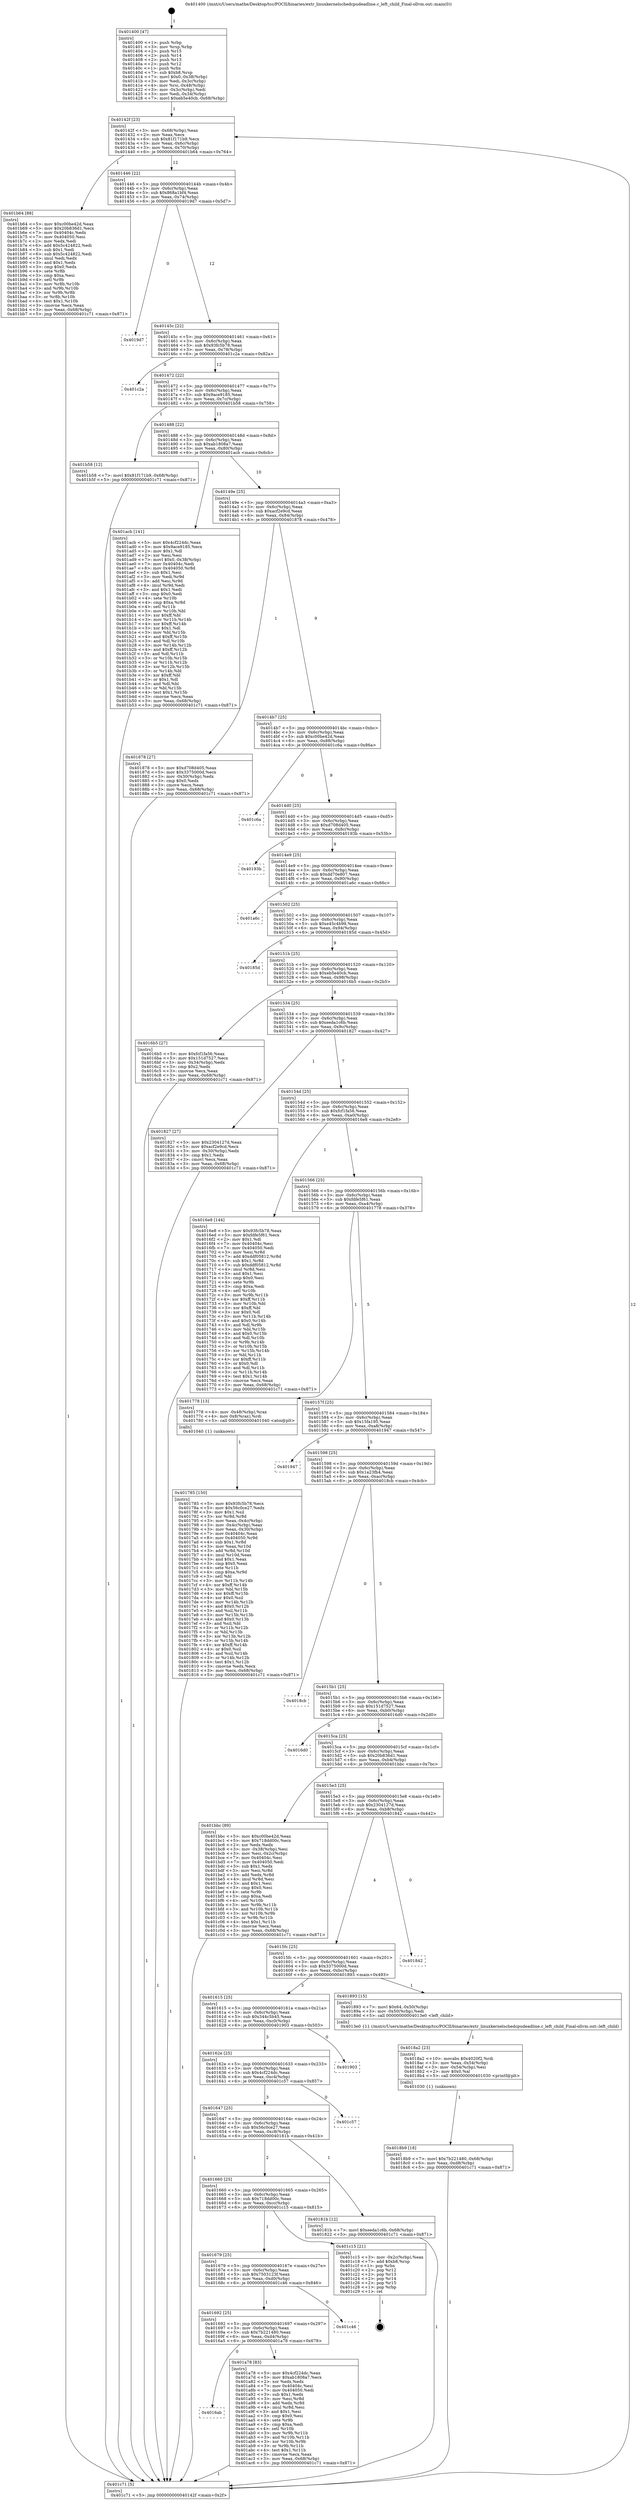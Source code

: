 digraph "0x401400" {
  label = "0x401400 (/mnt/c/Users/mathe/Desktop/tcc/POCII/binaries/extr_linuxkernelschedcpudeadline.c_left_child_Final-ollvm.out::main(0))"
  labelloc = "t"
  node[shape=record]

  Entry [label="",width=0.3,height=0.3,shape=circle,fillcolor=black,style=filled]
  "0x40142f" [label="{
     0x40142f [23]\l
     | [instrs]\l
     &nbsp;&nbsp;0x40142f \<+3\>: mov -0x68(%rbp),%eax\l
     &nbsp;&nbsp;0x401432 \<+2\>: mov %eax,%ecx\l
     &nbsp;&nbsp;0x401434 \<+6\>: sub $0x81f171b9,%ecx\l
     &nbsp;&nbsp;0x40143a \<+3\>: mov %eax,-0x6c(%rbp)\l
     &nbsp;&nbsp;0x40143d \<+3\>: mov %ecx,-0x70(%rbp)\l
     &nbsp;&nbsp;0x401440 \<+6\>: je 0000000000401b64 \<main+0x764\>\l
  }"]
  "0x401b64" [label="{
     0x401b64 [88]\l
     | [instrs]\l
     &nbsp;&nbsp;0x401b64 \<+5\>: mov $0xc00be42d,%eax\l
     &nbsp;&nbsp;0x401b69 \<+5\>: mov $0x20b836d1,%ecx\l
     &nbsp;&nbsp;0x401b6e \<+7\>: mov 0x40404c,%edx\l
     &nbsp;&nbsp;0x401b75 \<+7\>: mov 0x404050,%esi\l
     &nbsp;&nbsp;0x401b7c \<+2\>: mov %edx,%edi\l
     &nbsp;&nbsp;0x401b7e \<+6\>: add $0x5c424822,%edi\l
     &nbsp;&nbsp;0x401b84 \<+3\>: sub $0x1,%edi\l
     &nbsp;&nbsp;0x401b87 \<+6\>: sub $0x5c424822,%edi\l
     &nbsp;&nbsp;0x401b8d \<+3\>: imul %edi,%edx\l
     &nbsp;&nbsp;0x401b90 \<+3\>: and $0x1,%edx\l
     &nbsp;&nbsp;0x401b93 \<+3\>: cmp $0x0,%edx\l
     &nbsp;&nbsp;0x401b96 \<+4\>: sete %r8b\l
     &nbsp;&nbsp;0x401b9a \<+3\>: cmp $0xa,%esi\l
     &nbsp;&nbsp;0x401b9d \<+4\>: setl %r9b\l
     &nbsp;&nbsp;0x401ba1 \<+3\>: mov %r8b,%r10b\l
     &nbsp;&nbsp;0x401ba4 \<+3\>: and %r9b,%r10b\l
     &nbsp;&nbsp;0x401ba7 \<+3\>: xor %r9b,%r8b\l
     &nbsp;&nbsp;0x401baa \<+3\>: or %r8b,%r10b\l
     &nbsp;&nbsp;0x401bad \<+4\>: test $0x1,%r10b\l
     &nbsp;&nbsp;0x401bb1 \<+3\>: cmovne %ecx,%eax\l
     &nbsp;&nbsp;0x401bb4 \<+3\>: mov %eax,-0x68(%rbp)\l
     &nbsp;&nbsp;0x401bb7 \<+5\>: jmp 0000000000401c71 \<main+0x871\>\l
  }"]
  "0x401446" [label="{
     0x401446 [22]\l
     | [instrs]\l
     &nbsp;&nbsp;0x401446 \<+5\>: jmp 000000000040144b \<main+0x4b\>\l
     &nbsp;&nbsp;0x40144b \<+3\>: mov -0x6c(%rbp),%eax\l
     &nbsp;&nbsp;0x40144e \<+5\>: sub $0x868a1bf4,%eax\l
     &nbsp;&nbsp;0x401453 \<+3\>: mov %eax,-0x74(%rbp)\l
     &nbsp;&nbsp;0x401456 \<+6\>: je 00000000004019d7 \<main+0x5d7\>\l
  }"]
  Exit [label="",width=0.3,height=0.3,shape=circle,fillcolor=black,style=filled,peripheries=2]
  "0x4019d7" [label="{
     0x4019d7\l
  }", style=dashed]
  "0x40145c" [label="{
     0x40145c [22]\l
     | [instrs]\l
     &nbsp;&nbsp;0x40145c \<+5\>: jmp 0000000000401461 \<main+0x61\>\l
     &nbsp;&nbsp;0x401461 \<+3\>: mov -0x6c(%rbp),%eax\l
     &nbsp;&nbsp;0x401464 \<+5\>: sub $0x93fc5b78,%eax\l
     &nbsp;&nbsp;0x401469 \<+3\>: mov %eax,-0x78(%rbp)\l
     &nbsp;&nbsp;0x40146c \<+6\>: je 0000000000401c2a \<main+0x82a\>\l
  }"]
  "0x4016ab" [label="{
     0x4016ab\l
  }", style=dashed]
  "0x401c2a" [label="{
     0x401c2a\l
  }", style=dashed]
  "0x401472" [label="{
     0x401472 [22]\l
     | [instrs]\l
     &nbsp;&nbsp;0x401472 \<+5\>: jmp 0000000000401477 \<main+0x77\>\l
     &nbsp;&nbsp;0x401477 \<+3\>: mov -0x6c(%rbp),%eax\l
     &nbsp;&nbsp;0x40147a \<+5\>: sub $0x9ace9185,%eax\l
     &nbsp;&nbsp;0x40147f \<+3\>: mov %eax,-0x7c(%rbp)\l
     &nbsp;&nbsp;0x401482 \<+6\>: je 0000000000401b58 \<main+0x758\>\l
  }"]
  "0x401a78" [label="{
     0x401a78 [83]\l
     | [instrs]\l
     &nbsp;&nbsp;0x401a78 \<+5\>: mov $0x4cf224dc,%eax\l
     &nbsp;&nbsp;0x401a7d \<+5\>: mov $0xab1808a7,%ecx\l
     &nbsp;&nbsp;0x401a82 \<+2\>: xor %edx,%edx\l
     &nbsp;&nbsp;0x401a84 \<+7\>: mov 0x40404c,%esi\l
     &nbsp;&nbsp;0x401a8b \<+7\>: mov 0x404050,%edi\l
     &nbsp;&nbsp;0x401a92 \<+3\>: sub $0x1,%edx\l
     &nbsp;&nbsp;0x401a95 \<+3\>: mov %esi,%r8d\l
     &nbsp;&nbsp;0x401a98 \<+3\>: add %edx,%r8d\l
     &nbsp;&nbsp;0x401a9b \<+4\>: imul %r8d,%esi\l
     &nbsp;&nbsp;0x401a9f \<+3\>: and $0x1,%esi\l
     &nbsp;&nbsp;0x401aa2 \<+3\>: cmp $0x0,%esi\l
     &nbsp;&nbsp;0x401aa5 \<+4\>: sete %r9b\l
     &nbsp;&nbsp;0x401aa9 \<+3\>: cmp $0xa,%edi\l
     &nbsp;&nbsp;0x401aac \<+4\>: setl %r10b\l
     &nbsp;&nbsp;0x401ab0 \<+3\>: mov %r9b,%r11b\l
     &nbsp;&nbsp;0x401ab3 \<+3\>: and %r10b,%r11b\l
     &nbsp;&nbsp;0x401ab6 \<+3\>: xor %r10b,%r9b\l
     &nbsp;&nbsp;0x401ab9 \<+3\>: or %r9b,%r11b\l
     &nbsp;&nbsp;0x401abc \<+4\>: test $0x1,%r11b\l
     &nbsp;&nbsp;0x401ac0 \<+3\>: cmovne %ecx,%eax\l
     &nbsp;&nbsp;0x401ac3 \<+3\>: mov %eax,-0x68(%rbp)\l
     &nbsp;&nbsp;0x401ac6 \<+5\>: jmp 0000000000401c71 \<main+0x871\>\l
  }"]
  "0x401b58" [label="{
     0x401b58 [12]\l
     | [instrs]\l
     &nbsp;&nbsp;0x401b58 \<+7\>: movl $0x81f171b9,-0x68(%rbp)\l
     &nbsp;&nbsp;0x401b5f \<+5\>: jmp 0000000000401c71 \<main+0x871\>\l
  }"]
  "0x401488" [label="{
     0x401488 [22]\l
     | [instrs]\l
     &nbsp;&nbsp;0x401488 \<+5\>: jmp 000000000040148d \<main+0x8d\>\l
     &nbsp;&nbsp;0x40148d \<+3\>: mov -0x6c(%rbp),%eax\l
     &nbsp;&nbsp;0x401490 \<+5\>: sub $0xab1808a7,%eax\l
     &nbsp;&nbsp;0x401495 \<+3\>: mov %eax,-0x80(%rbp)\l
     &nbsp;&nbsp;0x401498 \<+6\>: je 0000000000401acb \<main+0x6cb\>\l
  }"]
  "0x401692" [label="{
     0x401692 [25]\l
     | [instrs]\l
     &nbsp;&nbsp;0x401692 \<+5\>: jmp 0000000000401697 \<main+0x297\>\l
     &nbsp;&nbsp;0x401697 \<+3\>: mov -0x6c(%rbp),%eax\l
     &nbsp;&nbsp;0x40169a \<+5\>: sub $0x7b221480,%eax\l
     &nbsp;&nbsp;0x40169f \<+6\>: mov %eax,-0xd4(%rbp)\l
     &nbsp;&nbsp;0x4016a5 \<+6\>: je 0000000000401a78 \<main+0x678\>\l
  }"]
  "0x401acb" [label="{
     0x401acb [141]\l
     | [instrs]\l
     &nbsp;&nbsp;0x401acb \<+5\>: mov $0x4cf224dc,%eax\l
     &nbsp;&nbsp;0x401ad0 \<+5\>: mov $0x9ace9185,%ecx\l
     &nbsp;&nbsp;0x401ad5 \<+2\>: mov $0x1,%dl\l
     &nbsp;&nbsp;0x401ad7 \<+2\>: xor %esi,%esi\l
     &nbsp;&nbsp;0x401ad9 \<+7\>: movl $0x0,-0x38(%rbp)\l
     &nbsp;&nbsp;0x401ae0 \<+7\>: mov 0x40404c,%edi\l
     &nbsp;&nbsp;0x401ae7 \<+8\>: mov 0x404050,%r8d\l
     &nbsp;&nbsp;0x401aef \<+3\>: sub $0x1,%esi\l
     &nbsp;&nbsp;0x401af2 \<+3\>: mov %edi,%r9d\l
     &nbsp;&nbsp;0x401af5 \<+3\>: add %esi,%r9d\l
     &nbsp;&nbsp;0x401af8 \<+4\>: imul %r9d,%edi\l
     &nbsp;&nbsp;0x401afc \<+3\>: and $0x1,%edi\l
     &nbsp;&nbsp;0x401aff \<+3\>: cmp $0x0,%edi\l
     &nbsp;&nbsp;0x401b02 \<+4\>: sete %r10b\l
     &nbsp;&nbsp;0x401b06 \<+4\>: cmp $0xa,%r8d\l
     &nbsp;&nbsp;0x401b0a \<+4\>: setl %r11b\l
     &nbsp;&nbsp;0x401b0e \<+3\>: mov %r10b,%bl\l
     &nbsp;&nbsp;0x401b11 \<+3\>: xor $0xff,%bl\l
     &nbsp;&nbsp;0x401b14 \<+3\>: mov %r11b,%r14b\l
     &nbsp;&nbsp;0x401b17 \<+4\>: xor $0xff,%r14b\l
     &nbsp;&nbsp;0x401b1b \<+3\>: xor $0x1,%dl\l
     &nbsp;&nbsp;0x401b1e \<+3\>: mov %bl,%r15b\l
     &nbsp;&nbsp;0x401b21 \<+4\>: and $0xff,%r15b\l
     &nbsp;&nbsp;0x401b25 \<+3\>: and %dl,%r10b\l
     &nbsp;&nbsp;0x401b28 \<+3\>: mov %r14b,%r12b\l
     &nbsp;&nbsp;0x401b2b \<+4\>: and $0xff,%r12b\l
     &nbsp;&nbsp;0x401b2f \<+3\>: and %dl,%r11b\l
     &nbsp;&nbsp;0x401b32 \<+3\>: or %r10b,%r15b\l
     &nbsp;&nbsp;0x401b35 \<+3\>: or %r11b,%r12b\l
     &nbsp;&nbsp;0x401b38 \<+3\>: xor %r12b,%r15b\l
     &nbsp;&nbsp;0x401b3b \<+3\>: or %r14b,%bl\l
     &nbsp;&nbsp;0x401b3e \<+3\>: xor $0xff,%bl\l
     &nbsp;&nbsp;0x401b41 \<+3\>: or $0x1,%dl\l
     &nbsp;&nbsp;0x401b44 \<+2\>: and %dl,%bl\l
     &nbsp;&nbsp;0x401b46 \<+3\>: or %bl,%r15b\l
     &nbsp;&nbsp;0x401b49 \<+4\>: test $0x1,%r15b\l
     &nbsp;&nbsp;0x401b4d \<+3\>: cmovne %ecx,%eax\l
     &nbsp;&nbsp;0x401b50 \<+3\>: mov %eax,-0x68(%rbp)\l
     &nbsp;&nbsp;0x401b53 \<+5\>: jmp 0000000000401c71 \<main+0x871\>\l
  }"]
  "0x40149e" [label="{
     0x40149e [25]\l
     | [instrs]\l
     &nbsp;&nbsp;0x40149e \<+5\>: jmp 00000000004014a3 \<main+0xa3\>\l
     &nbsp;&nbsp;0x4014a3 \<+3\>: mov -0x6c(%rbp),%eax\l
     &nbsp;&nbsp;0x4014a6 \<+5\>: sub $0xacf2e9cd,%eax\l
     &nbsp;&nbsp;0x4014ab \<+6\>: mov %eax,-0x84(%rbp)\l
     &nbsp;&nbsp;0x4014b1 \<+6\>: je 0000000000401878 \<main+0x478\>\l
  }"]
  "0x401c46" [label="{
     0x401c46\l
  }", style=dashed]
  "0x401878" [label="{
     0x401878 [27]\l
     | [instrs]\l
     &nbsp;&nbsp;0x401878 \<+5\>: mov $0xd708d405,%eax\l
     &nbsp;&nbsp;0x40187d \<+5\>: mov $0x3375000d,%ecx\l
     &nbsp;&nbsp;0x401882 \<+3\>: mov -0x30(%rbp),%edx\l
     &nbsp;&nbsp;0x401885 \<+3\>: cmp $0x0,%edx\l
     &nbsp;&nbsp;0x401888 \<+3\>: cmove %ecx,%eax\l
     &nbsp;&nbsp;0x40188b \<+3\>: mov %eax,-0x68(%rbp)\l
     &nbsp;&nbsp;0x40188e \<+5\>: jmp 0000000000401c71 \<main+0x871\>\l
  }"]
  "0x4014b7" [label="{
     0x4014b7 [25]\l
     | [instrs]\l
     &nbsp;&nbsp;0x4014b7 \<+5\>: jmp 00000000004014bc \<main+0xbc\>\l
     &nbsp;&nbsp;0x4014bc \<+3\>: mov -0x6c(%rbp),%eax\l
     &nbsp;&nbsp;0x4014bf \<+5\>: sub $0xc00be42d,%eax\l
     &nbsp;&nbsp;0x4014c4 \<+6\>: mov %eax,-0x88(%rbp)\l
     &nbsp;&nbsp;0x4014ca \<+6\>: je 0000000000401c6a \<main+0x86a\>\l
  }"]
  "0x401679" [label="{
     0x401679 [25]\l
     | [instrs]\l
     &nbsp;&nbsp;0x401679 \<+5\>: jmp 000000000040167e \<main+0x27e\>\l
     &nbsp;&nbsp;0x40167e \<+3\>: mov -0x6c(%rbp),%eax\l
     &nbsp;&nbsp;0x401681 \<+5\>: sub $0x7503123f,%eax\l
     &nbsp;&nbsp;0x401686 \<+6\>: mov %eax,-0xd0(%rbp)\l
     &nbsp;&nbsp;0x40168c \<+6\>: je 0000000000401c46 \<main+0x846\>\l
  }"]
  "0x401c6a" [label="{
     0x401c6a\l
  }", style=dashed]
  "0x4014d0" [label="{
     0x4014d0 [25]\l
     | [instrs]\l
     &nbsp;&nbsp;0x4014d0 \<+5\>: jmp 00000000004014d5 \<main+0xd5\>\l
     &nbsp;&nbsp;0x4014d5 \<+3\>: mov -0x6c(%rbp),%eax\l
     &nbsp;&nbsp;0x4014d8 \<+5\>: sub $0xd708d405,%eax\l
     &nbsp;&nbsp;0x4014dd \<+6\>: mov %eax,-0x8c(%rbp)\l
     &nbsp;&nbsp;0x4014e3 \<+6\>: je 000000000040193b \<main+0x53b\>\l
  }"]
  "0x401c15" [label="{
     0x401c15 [21]\l
     | [instrs]\l
     &nbsp;&nbsp;0x401c15 \<+3\>: mov -0x2c(%rbp),%eax\l
     &nbsp;&nbsp;0x401c18 \<+7\>: add $0xb8,%rsp\l
     &nbsp;&nbsp;0x401c1f \<+1\>: pop %rbx\l
     &nbsp;&nbsp;0x401c20 \<+2\>: pop %r12\l
     &nbsp;&nbsp;0x401c22 \<+2\>: pop %r13\l
     &nbsp;&nbsp;0x401c24 \<+2\>: pop %r14\l
     &nbsp;&nbsp;0x401c26 \<+2\>: pop %r15\l
     &nbsp;&nbsp;0x401c28 \<+1\>: pop %rbp\l
     &nbsp;&nbsp;0x401c29 \<+1\>: ret\l
  }"]
  "0x40193b" [label="{
     0x40193b\l
  }", style=dashed]
  "0x4014e9" [label="{
     0x4014e9 [25]\l
     | [instrs]\l
     &nbsp;&nbsp;0x4014e9 \<+5\>: jmp 00000000004014ee \<main+0xee\>\l
     &nbsp;&nbsp;0x4014ee \<+3\>: mov -0x6c(%rbp),%eax\l
     &nbsp;&nbsp;0x4014f1 \<+5\>: sub $0xdd70e807,%eax\l
     &nbsp;&nbsp;0x4014f6 \<+6\>: mov %eax,-0x90(%rbp)\l
     &nbsp;&nbsp;0x4014fc \<+6\>: je 0000000000401a6c \<main+0x66c\>\l
  }"]
  "0x4018b9" [label="{
     0x4018b9 [18]\l
     | [instrs]\l
     &nbsp;&nbsp;0x4018b9 \<+7\>: movl $0x7b221480,-0x68(%rbp)\l
     &nbsp;&nbsp;0x4018c0 \<+6\>: mov %eax,-0xd8(%rbp)\l
     &nbsp;&nbsp;0x4018c6 \<+5\>: jmp 0000000000401c71 \<main+0x871\>\l
  }"]
  "0x401a6c" [label="{
     0x401a6c\l
  }", style=dashed]
  "0x401502" [label="{
     0x401502 [25]\l
     | [instrs]\l
     &nbsp;&nbsp;0x401502 \<+5\>: jmp 0000000000401507 \<main+0x107\>\l
     &nbsp;&nbsp;0x401507 \<+3\>: mov -0x6c(%rbp),%eax\l
     &nbsp;&nbsp;0x40150a \<+5\>: sub $0xe45c4b99,%eax\l
     &nbsp;&nbsp;0x40150f \<+6\>: mov %eax,-0x94(%rbp)\l
     &nbsp;&nbsp;0x401515 \<+6\>: je 000000000040185d \<main+0x45d\>\l
  }"]
  "0x4018a2" [label="{
     0x4018a2 [23]\l
     | [instrs]\l
     &nbsp;&nbsp;0x4018a2 \<+10\>: movabs $0x4020f2,%rdi\l
     &nbsp;&nbsp;0x4018ac \<+3\>: mov %eax,-0x54(%rbp)\l
     &nbsp;&nbsp;0x4018af \<+3\>: mov -0x54(%rbp),%esi\l
     &nbsp;&nbsp;0x4018b2 \<+2\>: mov $0x0,%al\l
     &nbsp;&nbsp;0x4018b4 \<+5\>: call 0000000000401030 \<printf@plt\>\l
     | [calls]\l
     &nbsp;&nbsp;0x401030 \{1\} (unknown)\l
  }"]
  "0x40185d" [label="{
     0x40185d\l
  }", style=dashed]
  "0x40151b" [label="{
     0x40151b [25]\l
     | [instrs]\l
     &nbsp;&nbsp;0x40151b \<+5\>: jmp 0000000000401520 \<main+0x120\>\l
     &nbsp;&nbsp;0x401520 \<+3\>: mov -0x6c(%rbp),%eax\l
     &nbsp;&nbsp;0x401523 \<+5\>: sub $0xeb5e40cb,%eax\l
     &nbsp;&nbsp;0x401528 \<+6\>: mov %eax,-0x98(%rbp)\l
     &nbsp;&nbsp;0x40152e \<+6\>: je 00000000004016b5 \<main+0x2b5\>\l
  }"]
  "0x401660" [label="{
     0x401660 [25]\l
     | [instrs]\l
     &nbsp;&nbsp;0x401660 \<+5\>: jmp 0000000000401665 \<main+0x265\>\l
     &nbsp;&nbsp;0x401665 \<+3\>: mov -0x6c(%rbp),%eax\l
     &nbsp;&nbsp;0x401668 \<+5\>: sub $0x718dd00c,%eax\l
     &nbsp;&nbsp;0x40166d \<+6\>: mov %eax,-0xcc(%rbp)\l
     &nbsp;&nbsp;0x401673 \<+6\>: je 0000000000401c15 \<main+0x815\>\l
  }"]
  "0x4016b5" [label="{
     0x4016b5 [27]\l
     | [instrs]\l
     &nbsp;&nbsp;0x4016b5 \<+5\>: mov $0xfcf1fa56,%eax\l
     &nbsp;&nbsp;0x4016ba \<+5\>: mov $0x151d7527,%ecx\l
     &nbsp;&nbsp;0x4016bf \<+3\>: mov -0x34(%rbp),%edx\l
     &nbsp;&nbsp;0x4016c2 \<+3\>: cmp $0x2,%edx\l
     &nbsp;&nbsp;0x4016c5 \<+3\>: cmovne %ecx,%eax\l
     &nbsp;&nbsp;0x4016c8 \<+3\>: mov %eax,-0x68(%rbp)\l
     &nbsp;&nbsp;0x4016cb \<+5\>: jmp 0000000000401c71 \<main+0x871\>\l
  }"]
  "0x401534" [label="{
     0x401534 [25]\l
     | [instrs]\l
     &nbsp;&nbsp;0x401534 \<+5\>: jmp 0000000000401539 \<main+0x139\>\l
     &nbsp;&nbsp;0x401539 \<+3\>: mov -0x6c(%rbp),%eax\l
     &nbsp;&nbsp;0x40153c \<+5\>: sub $0xeeda1c6b,%eax\l
     &nbsp;&nbsp;0x401541 \<+6\>: mov %eax,-0x9c(%rbp)\l
     &nbsp;&nbsp;0x401547 \<+6\>: je 0000000000401827 \<main+0x427\>\l
  }"]
  "0x401c71" [label="{
     0x401c71 [5]\l
     | [instrs]\l
     &nbsp;&nbsp;0x401c71 \<+5\>: jmp 000000000040142f \<main+0x2f\>\l
  }"]
  "0x401400" [label="{
     0x401400 [47]\l
     | [instrs]\l
     &nbsp;&nbsp;0x401400 \<+1\>: push %rbp\l
     &nbsp;&nbsp;0x401401 \<+3\>: mov %rsp,%rbp\l
     &nbsp;&nbsp;0x401404 \<+2\>: push %r15\l
     &nbsp;&nbsp;0x401406 \<+2\>: push %r14\l
     &nbsp;&nbsp;0x401408 \<+2\>: push %r13\l
     &nbsp;&nbsp;0x40140a \<+2\>: push %r12\l
     &nbsp;&nbsp;0x40140c \<+1\>: push %rbx\l
     &nbsp;&nbsp;0x40140d \<+7\>: sub $0xb8,%rsp\l
     &nbsp;&nbsp;0x401414 \<+7\>: movl $0x0,-0x38(%rbp)\l
     &nbsp;&nbsp;0x40141b \<+3\>: mov %edi,-0x3c(%rbp)\l
     &nbsp;&nbsp;0x40141e \<+4\>: mov %rsi,-0x48(%rbp)\l
     &nbsp;&nbsp;0x401422 \<+3\>: mov -0x3c(%rbp),%edi\l
     &nbsp;&nbsp;0x401425 \<+3\>: mov %edi,-0x34(%rbp)\l
     &nbsp;&nbsp;0x401428 \<+7\>: movl $0xeb5e40cb,-0x68(%rbp)\l
  }"]
  "0x40181b" [label="{
     0x40181b [12]\l
     | [instrs]\l
     &nbsp;&nbsp;0x40181b \<+7\>: movl $0xeeda1c6b,-0x68(%rbp)\l
     &nbsp;&nbsp;0x401822 \<+5\>: jmp 0000000000401c71 \<main+0x871\>\l
  }"]
  "0x401827" [label="{
     0x401827 [27]\l
     | [instrs]\l
     &nbsp;&nbsp;0x401827 \<+5\>: mov $0x2304127d,%eax\l
     &nbsp;&nbsp;0x40182c \<+5\>: mov $0xacf2e9cd,%ecx\l
     &nbsp;&nbsp;0x401831 \<+3\>: mov -0x30(%rbp),%edx\l
     &nbsp;&nbsp;0x401834 \<+3\>: cmp $0x1,%edx\l
     &nbsp;&nbsp;0x401837 \<+3\>: cmovl %ecx,%eax\l
     &nbsp;&nbsp;0x40183a \<+3\>: mov %eax,-0x68(%rbp)\l
     &nbsp;&nbsp;0x40183d \<+5\>: jmp 0000000000401c71 \<main+0x871\>\l
  }"]
  "0x40154d" [label="{
     0x40154d [25]\l
     | [instrs]\l
     &nbsp;&nbsp;0x40154d \<+5\>: jmp 0000000000401552 \<main+0x152\>\l
     &nbsp;&nbsp;0x401552 \<+3\>: mov -0x6c(%rbp),%eax\l
     &nbsp;&nbsp;0x401555 \<+5\>: sub $0xfcf1fa56,%eax\l
     &nbsp;&nbsp;0x40155a \<+6\>: mov %eax,-0xa0(%rbp)\l
     &nbsp;&nbsp;0x401560 \<+6\>: je 00000000004016e8 \<main+0x2e8\>\l
  }"]
  "0x401647" [label="{
     0x401647 [25]\l
     | [instrs]\l
     &nbsp;&nbsp;0x401647 \<+5\>: jmp 000000000040164c \<main+0x24c\>\l
     &nbsp;&nbsp;0x40164c \<+3\>: mov -0x6c(%rbp),%eax\l
     &nbsp;&nbsp;0x40164f \<+5\>: sub $0x56c0ce27,%eax\l
     &nbsp;&nbsp;0x401654 \<+6\>: mov %eax,-0xc8(%rbp)\l
     &nbsp;&nbsp;0x40165a \<+6\>: je 000000000040181b \<main+0x41b\>\l
  }"]
  "0x4016e8" [label="{
     0x4016e8 [144]\l
     | [instrs]\l
     &nbsp;&nbsp;0x4016e8 \<+5\>: mov $0x93fc5b78,%eax\l
     &nbsp;&nbsp;0x4016ed \<+5\>: mov $0xfdfe5f61,%ecx\l
     &nbsp;&nbsp;0x4016f2 \<+2\>: mov $0x1,%dl\l
     &nbsp;&nbsp;0x4016f4 \<+7\>: mov 0x40404c,%esi\l
     &nbsp;&nbsp;0x4016fb \<+7\>: mov 0x404050,%edi\l
     &nbsp;&nbsp;0x401702 \<+3\>: mov %esi,%r8d\l
     &nbsp;&nbsp;0x401705 \<+7\>: add $0xddf05812,%r8d\l
     &nbsp;&nbsp;0x40170c \<+4\>: sub $0x1,%r8d\l
     &nbsp;&nbsp;0x401710 \<+7\>: sub $0xddf05812,%r8d\l
     &nbsp;&nbsp;0x401717 \<+4\>: imul %r8d,%esi\l
     &nbsp;&nbsp;0x40171b \<+3\>: and $0x1,%esi\l
     &nbsp;&nbsp;0x40171e \<+3\>: cmp $0x0,%esi\l
     &nbsp;&nbsp;0x401721 \<+4\>: sete %r9b\l
     &nbsp;&nbsp;0x401725 \<+3\>: cmp $0xa,%edi\l
     &nbsp;&nbsp;0x401728 \<+4\>: setl %r10b\l
     &nbsp;&nbsp;0x40172c \<+3\>: mov %r9b,%r11b\l
     &nbsp;&nbsp;0x40172f \<+4\>: xor $0xff,%r11b\l
     &nbsp;&nbsp;0x401733 \<+3\>: mov %r10b,%bl\l
     &nbsp;&nbsp;0x401736 \<+3\>: xor $0xff,%bl\l
     &nbsp;&nbsp;0x401739 \<+3\>: xor $0x0,%dl\l
     &nbsp;&nbsp;0x40173c \<+3\>: mov %r11b,%r14b\l
     &nbsp;&nbsp;0x40173f \<+4\>: and $0x0,%r14b\l
     &nbsp;&nbsp;0x401743 \<+3\>: and %dl,%r9b\l
     &nbsp;&nbsp;0x401746 \<+3\>: mov %bl,%r15b\l
     &nbsp;&nbsp;0x401749 \<+4\>: and $0x0,%r15b\l
     &nbsp;&nbsp;0x40174d \<+3\>: and %dl,%r10b\l
     &nbsp;&nbsp;0x401750 \<+3\>: or %r9b,%r14b\l
     &nbsp;&nbsp;0x401753 \<+3\>: or %r10b,%r15b\l
     &nbsp;&nbsp;0x401756 \<+3\>: xor %r15b,%r14b\l
     &nbsp;&nbsp;0x401759 \<+3\>: or %bl,%r11b\l
     &nbsp;&nbsp;0x40175c \<+4\>: xor $0xff,%r11b\l
     &nbsp;&nbsp;0x401760 \<+3\>: or $0x0,%dl\l
     &nbsp;&nbsp;0x401763 \<+3\>: and %dl,%r11b\l
     &nbsp;&nbsp;0x401766 \<+3\>: or %r11b,%r14b\l
     &nbsp;&nbsp;0x401769 \<+4\>: test $0x1,%r14b\l
     &nbsp;&nbsp;0x40176d \<+3\>: cmovne %ecx,%eax\l
     &nbsp;&nbsp;0x401770 \<+3\>: mov %eax,-0x68(%rbp)\l
     &nbsp;&nbsp;0x401773 \<+5\>: jmp 0000000000401c71 \<main+0x871\>\l
  }"]
  "0x401566" [label="{
     0x401566 [25]\l
     | [instrs]\l
     &nbsp;&nbsp;0x401566 \<+5\>: jmp 000000000040156b \<main+0x16b\>\l
     &nbsp;&nbsp;0x40156b \<+3\>: mov -0x6c(%rbp),%eax\l
     &nbsp;&nbsp;0x40156e \<+5\>: sub $0xfdfe5f61,%eax\l
     &nbsp;&nbsp;0x401573 \<+6\>: mov %eax,-0xa4(%rbp)\l
     &nbsp;&nbsp;0x401579 \<+6\>: je 0000000000401778 \<main+0x378\>\l
  }"]
  "0x401c57" [label="{
     0x401c57\l
  }", style=dashed]
  "0x401778" [label="{
     0x401778 [13]\l
     | [instrs]\l
     &nbsp;&nbsp;0x401778 \<+4\>: mov -0x48(%rbp),%rax\l
     &nbsp;&nbsp;0x40177c \<+4\>: mov 0x8(%rax),%rdi\l
     &nbsp;&nbsp;0x401780 \<+5\>: call 0000000000401040 \<atoi@plt\>\l
     | [calls]\l
     &nbsp;&nbsp;0x401040 \{1\} (unknown)\l
  }"]
  "0x40157f" [label="{
     0x40157f [25]\l
     | [instrs]\l
     &nbsp;&nbsp;0x40157f \<+5\>: jmp 0000000000401584 \<main+0x184\>\l
     &nbsp;&nbsp;0x401584 \<+3\>: mov -0x6c(%rbp),%eax\l
     &nbsp;&nbsp;0x401587 \<+5\>: sub $0x15fa195,%eax\l
     &nbsp;&nbsp;0x40158c \<+6\>: mov %eax,-0xa8(%rbp)\l
     &nbsp;&nbsp;0x401592 \<+6\>: je 0000000000401947 \<main+0x547\>\l
  }"]
  "0x401785" [label="{
     0x401785 [150]\l
     | [instrs]\l
     &nbsp;&nbsp;0x401785 \<+5\>: mov $0x93fc5b78,%ecx\l
     &nbsp;&nbsp;0x40178a \<+5\>: mov $0x56c0ce27,%edx\l
     &nbsp;&nbsp;0x40178f \<+3\>: mov $0x1,%sil\l
     &nbsp;&nbsp;0x401792 \<+3\>: xor %r8d,%r8d\l
     &nbsp;&nbsp;0x401795 \<+3\>: mov %eax,-0x4c(%rbp)\l
     &nbsp;&nbsp;0x401798 \<+3\>: mov -0x4c(%rbp),%eax\l
     &nbsp;&nbsp;0x40179b \<+3\>: mov %eax,-0x30(%rbp)\l
     &nbsp;&nbsp;0x40179e \<+7\>: mov 0x40404c,%eax\l
     &nbsp;&nbsp;0x4017a5 \<+8\>: mov 0x404050,%r9d\l
     &nbsp;&nbsp;0x4017ad \<+4\>: sub $0x1,%r8d\l
     &nbsp;&nbsp;0x4017b1 \<+3\>: mov %eax,%r10d\l
     &nbsp;&nbsp;0x4017b4 \<+3\>: add %r8d,%r10d\l
     &nbsp;&nbsp;0x4017b7 \<+4\>: imul %r10d,%eax\l
     &nbsp;&nbsp;0x4017bb \<+3\>: and $0x1,%eax\l
     &nbsp;&nbsp;0x4017be \<+3\>: cmp $0x0,%eax\l
     &nbsp;&nbsp;0x4017c1 \<+4\>: sete %r11b\l
     &nbsp;&nbsp;0x4017c5 \<+4\>: cmp $0xa,%r9d\l
     &nbsp;&nbsp;0x4017c9 \<+3\>: setl %bl\l
     &nbsp;&nbsp;0x4017cc \<+3\>: mov %r11b,%r14b\l
     &nbsp;&nbsp;0x4017cf \<+4\>: xor $0xff,%r14b\l
     &nbsp;&nbsp;0x4017d3 \<+3\>: mov %bl,%r15b\l
     &nbsp;&nbsp;0x4017d6 \<+4\>: xor $0xff,%r15b\l
     &nbsp;&nbsp;0x4017da \<+4\>: xor $0x0,%sil\l
     &nbsp;&nbsp;0x4017de \<+3\>: mov %r14b,%r12b\l
     &nbsp;&nbsp;0x4017e1 \<+4\>: and $0x0,%r12b\l
     &nbsp;&nbsp;0x4017e5 \<+3\>: and %sil,%r11b\l
     &nbsp;&nbsp;0x4017e8 \<+3\>: mov %r15b,%r13b\l
     &nbsp;&nbsp;0x4017eb \<+4\>: and $0x0,%r13b\l
     &nbsp;&nbsp;0x4017ef \<+3\>: and %sil,%bl\l
     &nbsp;&nbsp;0x4017f2 \<+3\>: or %r11b,%r12b\l
     &nbsp;&nbsp;0x4017f5 \<+3\>: or %bl,%r13b\l
     &nbsp;&nbsp;0x4017f8 \<+3\>: xor %r13b,%r12b\l
     &nbsp;&nbsp;0x4017fb \<+3\>: or %r15b,%r14b\l
     &nbsp;&nbsp;0x4017fe \<+4\>: xor $0xff,%r14b\l
     &nbsp;&nbsp;0x401802 \<+4\>: or $0x0,%sil\l
     &nbsp;&nbsp;0x401806 \<+3\>: and %sil,%r14b\l
     &nbsp;&nbsp;0x401809 \<+3\>: or %r14b,%r12b\l
     &nbsp;&nbsp;0x40180c \<+4\>: test $0x1,%r12b\l
     &nbsp;&nbsp;0x401810 \<+3\>: cmovne %edx,%ecx\l
     &nbsp;&nbsp;0x401813 \<+3\>: mov %ecx,-0x68(%rbp)\l
     &nbsp;&nbsp;0x401816 \<+5\>: jmp 0000000000401c71 \<main+0x871\>\l
  }"]
  "0x40162e" [label="{
     0x40162e [25]\l
     | [instrs]\l
     &nbsp;&nbsp;0x40162e \<+5\>: jmp 0000000000401633 \<main+0x233\>\l
     &nbsp;&nbsp;0x401633 \<+3\>: mov -0x6c(%rbp),%eax\l
     &nbsp;&nbsp;0x401636 \<+5\>: sub $0x4cf224dc,%eax\l
     &nbsp;&nbsp;0x40163b \<+6\>: mov %eax,-0xc4(%rbp)\l
     &nbsp;&nbsp;0x401641 \<+6\>: je 0000000000401c57 \<main+0x857\>\l
  }"]
  "0x401947" [label="{
     0x401947\l
  }", style=dashed]
  "0x401598" [label="{
     0x401598 [25]\l
     | [instrs]\l
     &nbsp;&nbsp;0x401598 \<+5\>: jmp 000000000040159d \<main+0x19d\>\l
     &nbsp;&nbsp;0x40159d \<+3\>: mov -0x6c(%rbp),%eax\l
     &nbsp;&nbsp;0x4015a0 \<+5\>: sub $0x1a23fb4,%eax\l
     &nbsp;&nbsp;0x4015a5 \<+6\>: mov %eax,-0xac(%rbp)\l
     &nbsp;&nbsp;0x4015ab \<+6\>: je 00000000004018cb \<main+0x4cb\>\l
  }"]
  "0x401903" [label="{
     0x401903\l
  }", style=dashed]
  "0x4018cb" [label="{
     0x4018cb\l
  }", style=dashed]
  "0x4015b1" [label="{
     0x4015b1 [25]\l
     | [instrs]\l
     &nbsp;&nbsp;0x4015b1 \<+5\>: jmp 00000000004015b6 \<main+0x1b6\>\l
     &nbsp;&nbsp;0x4015b6 \<+3\>: mov -0x6c(%rbp),%eax\l
     &nbsp;&nbsp;0x4015b9 \<+5\>: sub $0x151d7527,%eax\l
     &nbsp;&nbsp;0x4015be \<+6\>: mov %eax,-0xb0(%rbp)\l
     &nbsp;&nbsp;0x4015c4 \<+6\>: je 00000000004016d0 \<main+0x2d0\>\l
  }"]
  "0x401615" [label="{
     0x401615 [25]\l
     | [instrs]\l
     &nbsp;&nbsp;0x401615 \<+5\>: jmp 000000000040161a \<main+0x21a\>\l
     &nbsp;&nbsp;0x40161a \<+3\>: mov -0x6c(%rbp),%eax\l
     &nbsp;&nbsp;0x40161d \<+5\>: sub $0x344c5b45,%eax\l
     &nbsp;&nbsp;0x401622 \<+6\>: mov %eax,-0xc0(%rbp)\l
     &nbsp;&nbsp;0x401628 \<+6\>: je 0000000000401903 \<main+0x503\>\l
  }"]
  "0x4016d0" [label="{
     0x4016d0\l
  }", style=dashed]
  "0x4015ca" [label="{
     0x4015ca [25]\l
     | [instrs]\l
     &nbsp;&nbsp;0x4015ca \<+5\>: jmp 00000000004015cf \<main+0x1cf\>\l
     &nbsp;&nbsp;0x4015cf \<+3\>: mov -0x6c(%rbp),%eax\l
     &nbsp;&nbsp;0x4015d2 \<+5\>: sub $0x20b836d1,%eax\l
     &nbsp;&nbsp;0x4015d7 \<+6\>: mov %eax,-0xb4(%rbp)\l
     &nbsp;&nbsp;0x4015dd \<+6\>: je 0000000000401bbc \<main+0x7bc\>\l
  }"]
  "0x401893" [label="{
     0x401893 [15]\l
     | [instrs]\l
     &nbsp;&nbsp;0x401893 \<+7\>: movl $0x64,-0x50(%rbp)\l
     &nbsp;&nbsp;0x40189a \<+3\>: mov -0x50(%rbp),%edi\l
     &nbsp;&nbsp;0x40189d \<+5\>: call 00000000004013e0 \<left_child\>\l
     | [calls]\l
     &nbsp;&nbsp;0x4013e0 \{1\} (/mnt/c/Users/mathe/Desktop/tcc/POCII/binaries/extr_linuxkernelschedcpudeadline.c_left_child_Final-ollvm.out::left_child)\l
  }"]
  "0x401bbc" [label="{
     0x401bbc [89]\l
     | [instrs]\l
     &nbsp;&nbsp;0x401bbc \<+5\>: mov $0xc00be42d,%eax\l
     &nbsp;&nbsp;0x401bc1 \<+5\>: mov $0x718dd00c,%ecx\l
     &nbsp;&nbsp;0x401bc6 \<+2\>: xor %edx,%edx\l
     &nbsp;&nbsp;0x401bc8 \<+3\>: mov -0x38(%rbp),%esi\l
     &nbsp;&nbsp;0x401bcb \<+3\>: mov %esi,-0x2c(%rbp)\l
     &nbsp;&nbsp;0x401bce \<+7\>: mov 0x40404c,%esi\l
     &nbsp;&nbsp;0x401bd5 \<+7\>: mov 0x404050,%edi\l
     &nbsp;&nbsp;0x401bdc \<+3\>: sub $0x1,%edx\l
     &nbsp;&nbsp;0x401bdf \<+3\>: mov %esi,%r8d\l
     &nbsp;&nbsp;0x401be2 \<+3\>: add %edx,%r8d\l
     &nbsp;&nbsp;0x401be5 \<+4\>: imul %r8d,%esi\l
     &nbsp;&nbsp;0x401be9 \<+3\>: and $0x1,%esi\l
     &nbsp;&nbsp;0x401bec \<+3\>: cmp $0x0,%esi\l
     &nbsp;&nbsp;0x401bef \<+4\>: sete %r9b\l
     &nbsp;&nbsp;0x401bf3 \<+3\>: cmp $0xa,%edi\l
     &nbsp;&nbsp;0x401bf6 \<+4\>: setl %r10b\l
     &nbsp;&nbsp;0x401bfa \<+3\>: mov %r9b,%r11b\l
     &nbsp;&nbsp;0x401bfd \<+3\>: and %r10b,%r11b\l
     &nbsp;&nbsp;0x401c00 \<+3\>: xor %r10b,%r9b\l
     &nbsp;&nbsp;0x401c03 \<+3\>: or %r9b,%r11b\l
     &nbsp;&nbsp;0x401c06 \<+4\>: test $0x1,%r11b\l
     &nbsp;&nbsp;0x401c0a \<+3\>: cmovne %ecx,%eax\l
     &nbsp;&nbsp;0x401c0d \<+3\>: mov %eax,-0x68(%rbp)\l
     &nbsp;&nbsp;0x401c10 \<+5\>: jmp 0000000000401c71 \<main+0x871\>\l
  }"]
  "0x4015e3" [label="{
     0x4015e3 [25]\l
     | [instrs]\l
     &nbsp;&nbsp;0x4015e3 \<+5\>: jmp 00000000004015e8 \<main+0x1e8\>\l
     &nbsp;&nbsp;0x4015e8 \<+3\>: mov -0x6c(%rbp),%eax\l
     &nbsp;&nbsp;0x4015eb \<+5\>: sub $0x2304127d,%eax\l
     &nbsp;&nbsp;0x4015f0 \<+6\>: mov %eax,-0xb8(%rbp)\l
     &nbsp;&nbsp;0x4015f6 \<+6\>: je 0000000000401842 \<main+0x442\>\l
  }"]
  "0x4015fc" [label="{
     0x4015fc [25]\l
     | [instrs]\l
     &nbsp;&nbsp;0x4015fc \<+5\>: jmp 0000000000401601 \<main+0x201\>\l
     &nbsp;&nbsp;0x401601 \<+3\>: mov -0x6c(%rbp),%eax\l
     &nbsp;&nbsp;0x401604 \<+5\>: sub $0x3375000d,%eax\l
     &nbsp;&nbsp;0x401609 \<+6\>: mov %eax,-0xbc(%rbp)\l
     &nbsp;&nbsp;0x40160f \<+6\>: je 0000000000401893 \<main+0x493\>\l
  }"]
  "0x401842" [label="{
     0x401842\l
  }", style=dashed]
  Entry -> "0x401400" [label=" 1"]
  "0x40142f" -> "0x401b64" [label=" 1"]
  "0x40142f" -> "0x401446" [label=" 12"]
  "0x401c15" -> Exit [label=" 1"]
  "0x401446" -> "0x4019d7" [label=" 0"]
  "0x401446" -> "0x40145c" [label=" 12"]
  "0x401bbc" -> "0x401c71" [label=" 1"]
  "0x40145c" -> "0x401c2a" [label=" 0"]
  "0x40145c" -> "0x401472" [label=" 12"]
  "0x401b64" -> "0x401c71" [label=" 1"]
  "0x401472" -> "0x401b58" [label=" 1"]
  "0x401472" -> "0x401488" [label=" 11"]
  "0x401b58" -> "0x401c71" [label=" 1"]
  "0x401488" -> "0x401acb" [label=" 1"]
  "0x401488" -> "0x40149e" [label=" 10"]
  "0x401a78" -> "0x401c71" [label=" 1"]
  "0x40149e" -> "0x401878" [label=" 1"]
  "0x40149e" -> "0x4014b7" [label=" 9"]
  "0x401692" -> "0x4016ab" [label=" 0"]
  "0x4014b7" -> "0x401c6a" [label=" 0"]
  "0x4014b7" -> "0x4014d0" [label=" 9"]
  "0x401acb" -> "0x401c71" [label=" 1"]
  "0x4014d0" -> "0x40193b" [label=" 0"]
  "0x4014d0" -> "0x4014e9" [label=" 9"]
  "0x401679" -> "0x401692" [label=" 1"]
  "0x4014e9" -> "0x401a6c" [label=" 0"]
  "0x4014e9" -> "0x401502" [label=" 9"]
  "0x401692" -> "0x401a78" [label=" 1"]
  "0x401502" -> "0x40185d" [label=" 0"]
  "0x401502" -> "0x40151b" [label=" 9"]
  "0x401660" -> "0x401679" [label=" 1"]
  "0x40151b" -> "0x4016b5" [label=" 1"]
  "0x40151b" -> "0x401534" [label=" 8"]
  "0x4016b5" -> "0x401c71" [label=" 1"]
  "0x401400" -> "0x40142f" [label=" 1"]
  "0x401c71" -> "0x40142f" [label=" 12"]
  "0x401660" -> "0x401c15" [label=" 1"]
  "0x401534" -> "0x401827" [label=" 1"]
  "0x401534" -> "0x40154d" [label=" 7"]
  "0x401679" -> "0x401c46" [label=" 0"]
  "0x40154d" -> "0x4016e8" [label=" 1"]
  "0x40154d" -> "0x401566" [label=" 6"]
  "0x4016e8" -> "0x401c71" [label=" 1"]
  "0x4018a2" -> "0x4018b9" [label=" 1"]
  "0x401566" -> "0x401778" [label=" 1"]
  "0x401566" -> "0x40157f" [label=" 5"]
  "0x401778" -> "0x401785" [label=" 1"]
  "0x401785" -> "0x401c71" [label=" 1"]
  "0x401893" -> "0x4018a2" [label=" 1"]
  "0x40157f" -> "0x401947" [label=" 0"]
  "0x40157f" -> "0x401598" [label=" 5"]
  "0x401827" -> "0x401c71" [label=" 1"]
  "0x401598" -> "0x4018cb" [label=" 0"]
  "0x401598" -> "0x4015b1" [label=" 5"]
  "0x40181b" -> "0x401c71" [label=" 1"]
  "0x4015b1" -> "0x4016d0" [label=" 0"]
  "0x4015b1" -> "0x4015ca" [label=" 5"]
  "0x401647" -> "0x40181b" [label=" 1"]
  "0x4015ca" -> "0x401bbc" [label=" 1"]
  "0x4015ca" -> "0x4015e3" [label=" 4"]
  "0x4018b9" -> "0x401c71" [label=" 1"]
  "0x4015e3" -> "0x401842" [label=" 0"]
  "0x4015e3" -> "0x4015fc" [label=" 4"]
  "0x40162e" -> "0x401647" [label=" 3"]
  "0x4015fc" -> "0x401893" [label=" 1"]
  "0x4015fc" -> "0x401615" [label=" 3"]
  "0x401647" -> "0x401660" [label=" 2"]
  "0x401615" -> "0x401903" [label=" 0"]
  "0x401615" -> "0x40162e" [label=" 3"]
  "0x401878" -> "0x401c71" [label=" 1"]
  "0x40162e" -> "0x401c57" [label=" 0"]
}
